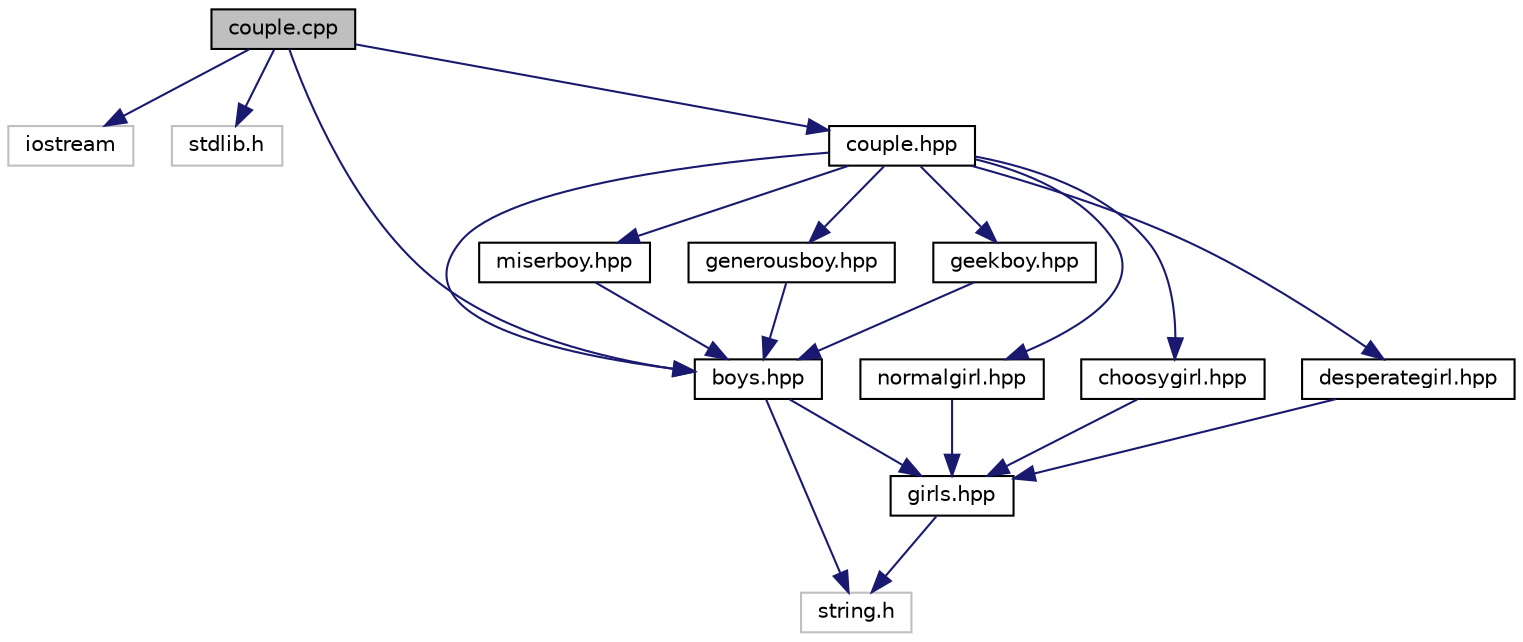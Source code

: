 digraph "couple.cpp"
{
  edge [fontname="Helvetica",fontsize="10",labelfontname="Helvetica",labelfontsize="10"];
  node [fontname="Helvetica",fontsize="10",shape=record];
  Node1 [label="couple.cpp",height=0.2,width=0.4,color="black", fillcolor="grey75", style="filled", fontcolor="black"];
  Node1 -> Node2 [color="midnightblue",fontsize="10",style="solid",fontname="Helvetica"];
  Node2 [label="iostream",height=0.2,width=0.4,color="grey75", fillcolor="white", style="filled"];
  Node1 -> Node3 [color="midnightblue",fontsize="10",style="solid",fontname="Helvetica"];
  Node3 [label="stdlib.h",height=0.2,width=0.4,color="grey75", fillcolor="white", style="filled"];
  Node1 -> Node4 [color="midnightblue",fontsize="10",style="solid",fontname="Helvetica"];
  Node4 [label="boys.hpp",height=0.2,width=0.4,color="black", fillcolor="white", style="filled",URL="$boys_8hpp.html"];
  Node4 -> Node5 [color="midnightblue",fontsize="10",style="solid",fontname="Helvetica"];
  Node5 [label="girls.hpp",height=0.2,width=0.4,color="black", fillcolor="white", style="filled",URL="$girls_8hpp.html"];
  Node5 -> Node6 [color="midnightblue",fontsize="10",style="solid",fontname="Helvetica"];
  Node6 [label="string.h",height=0.2,width=0.4,color="grey75", fillcolor="white", style="filled"];
  Node4 -> Node6 [color="midnightblue",fontsize="10",style="solid",fontname="Helvetica"];
  Node1 -> Node7 [color="midnightblue",fontsize="10",style="solid",fontname="Helvetica"];
  Node7 [label="couple.hpp",height=0.2,width=0.4,color="black", fillcolor="white", style="filled",URL="$couple_8hpp.html"];
  Node7 -> Node4 [color="midnightblue",fontsize="10",style="solid",fontname="Helvetica"];
  Node7 -> Node8 [color="midnightblue",fontsize="10",style="solid",fontname="Helvetica"];
  Node8 [label="miserboy.hpp",height=0.2,width=0.4,color="black", fillcolor="white", style="filled",URL="$miserboy_8hpp.html"];
  Node8 -> Node4 [color="midnightblue",fontsize="10",style="solid",fontname="Helvetica"];
  Node7 -> Node9 [color="midnightblue",fontsize="10",style="solid",fontname="Helvetica"];
  Node9 [label="generousboy.hpp",height=0.2,width=0.4,color="black", fillcolor="white", style="filled",URL="$generousboy_8hpp.html"];
  Node9 -> Node4 [color="midnightblue",fontsize="10",style="solid",fontname="Helvetica"];
  Node7 -> Node10 [color="midnightblue",fontsize="10",style="solid",fontname="Helvetica"];
  Node10 [label="geekboy.hpp",height=0.2,width=0.4,color="black", fillcolor="white", style="filled",URL="$geekboy_8hpp.html"];
  Node10 -> Node4 [color="midnightblue",fontsize="10",style="solid",fontname="Helvetica"];
  Node7 -> Node11 [color="midnightblue",fontsize="10",style="solid",fontname="Helvetica"];
  Node11 [label="normalgirl.hpp",height=0.2,width=0.4,color="black", fillcolor="white", style="filled",URL="$normalgirl_8hpp.html"];
  Node11 -> Node5 [color="midnightblue",fontsize="10",style="solid",fontname="Helvetica"];
  Node7 -> Node12 [color="midnightblue",fontsize="10",style="solid",fontname="Helvetica"];
  Node12 [label="choosygirl.hpp",height=0.2,width=0.4,color="black", fillcolor="white", style="filled",URL="$choosygirl_8hpp.html"];
  Node12 -> Node5 [color="midnightblue",fontsize="10",style="solid",fontname="Helvetica"];
  Node7 -> Node13 [color="midnightblue",fontsize="10",style="solid",fontname="Helvetica"];
  Node13 [label="desperategirl.hpp",height=0.2,width=0.4,color="black", fillcolor="white", style="filled",URL="$desperategirl_8hpp.html"];
  Node13 -> Node5 [color="midnightblue",fontsize="10",style="solid",fontname="Helvetica"];
}
